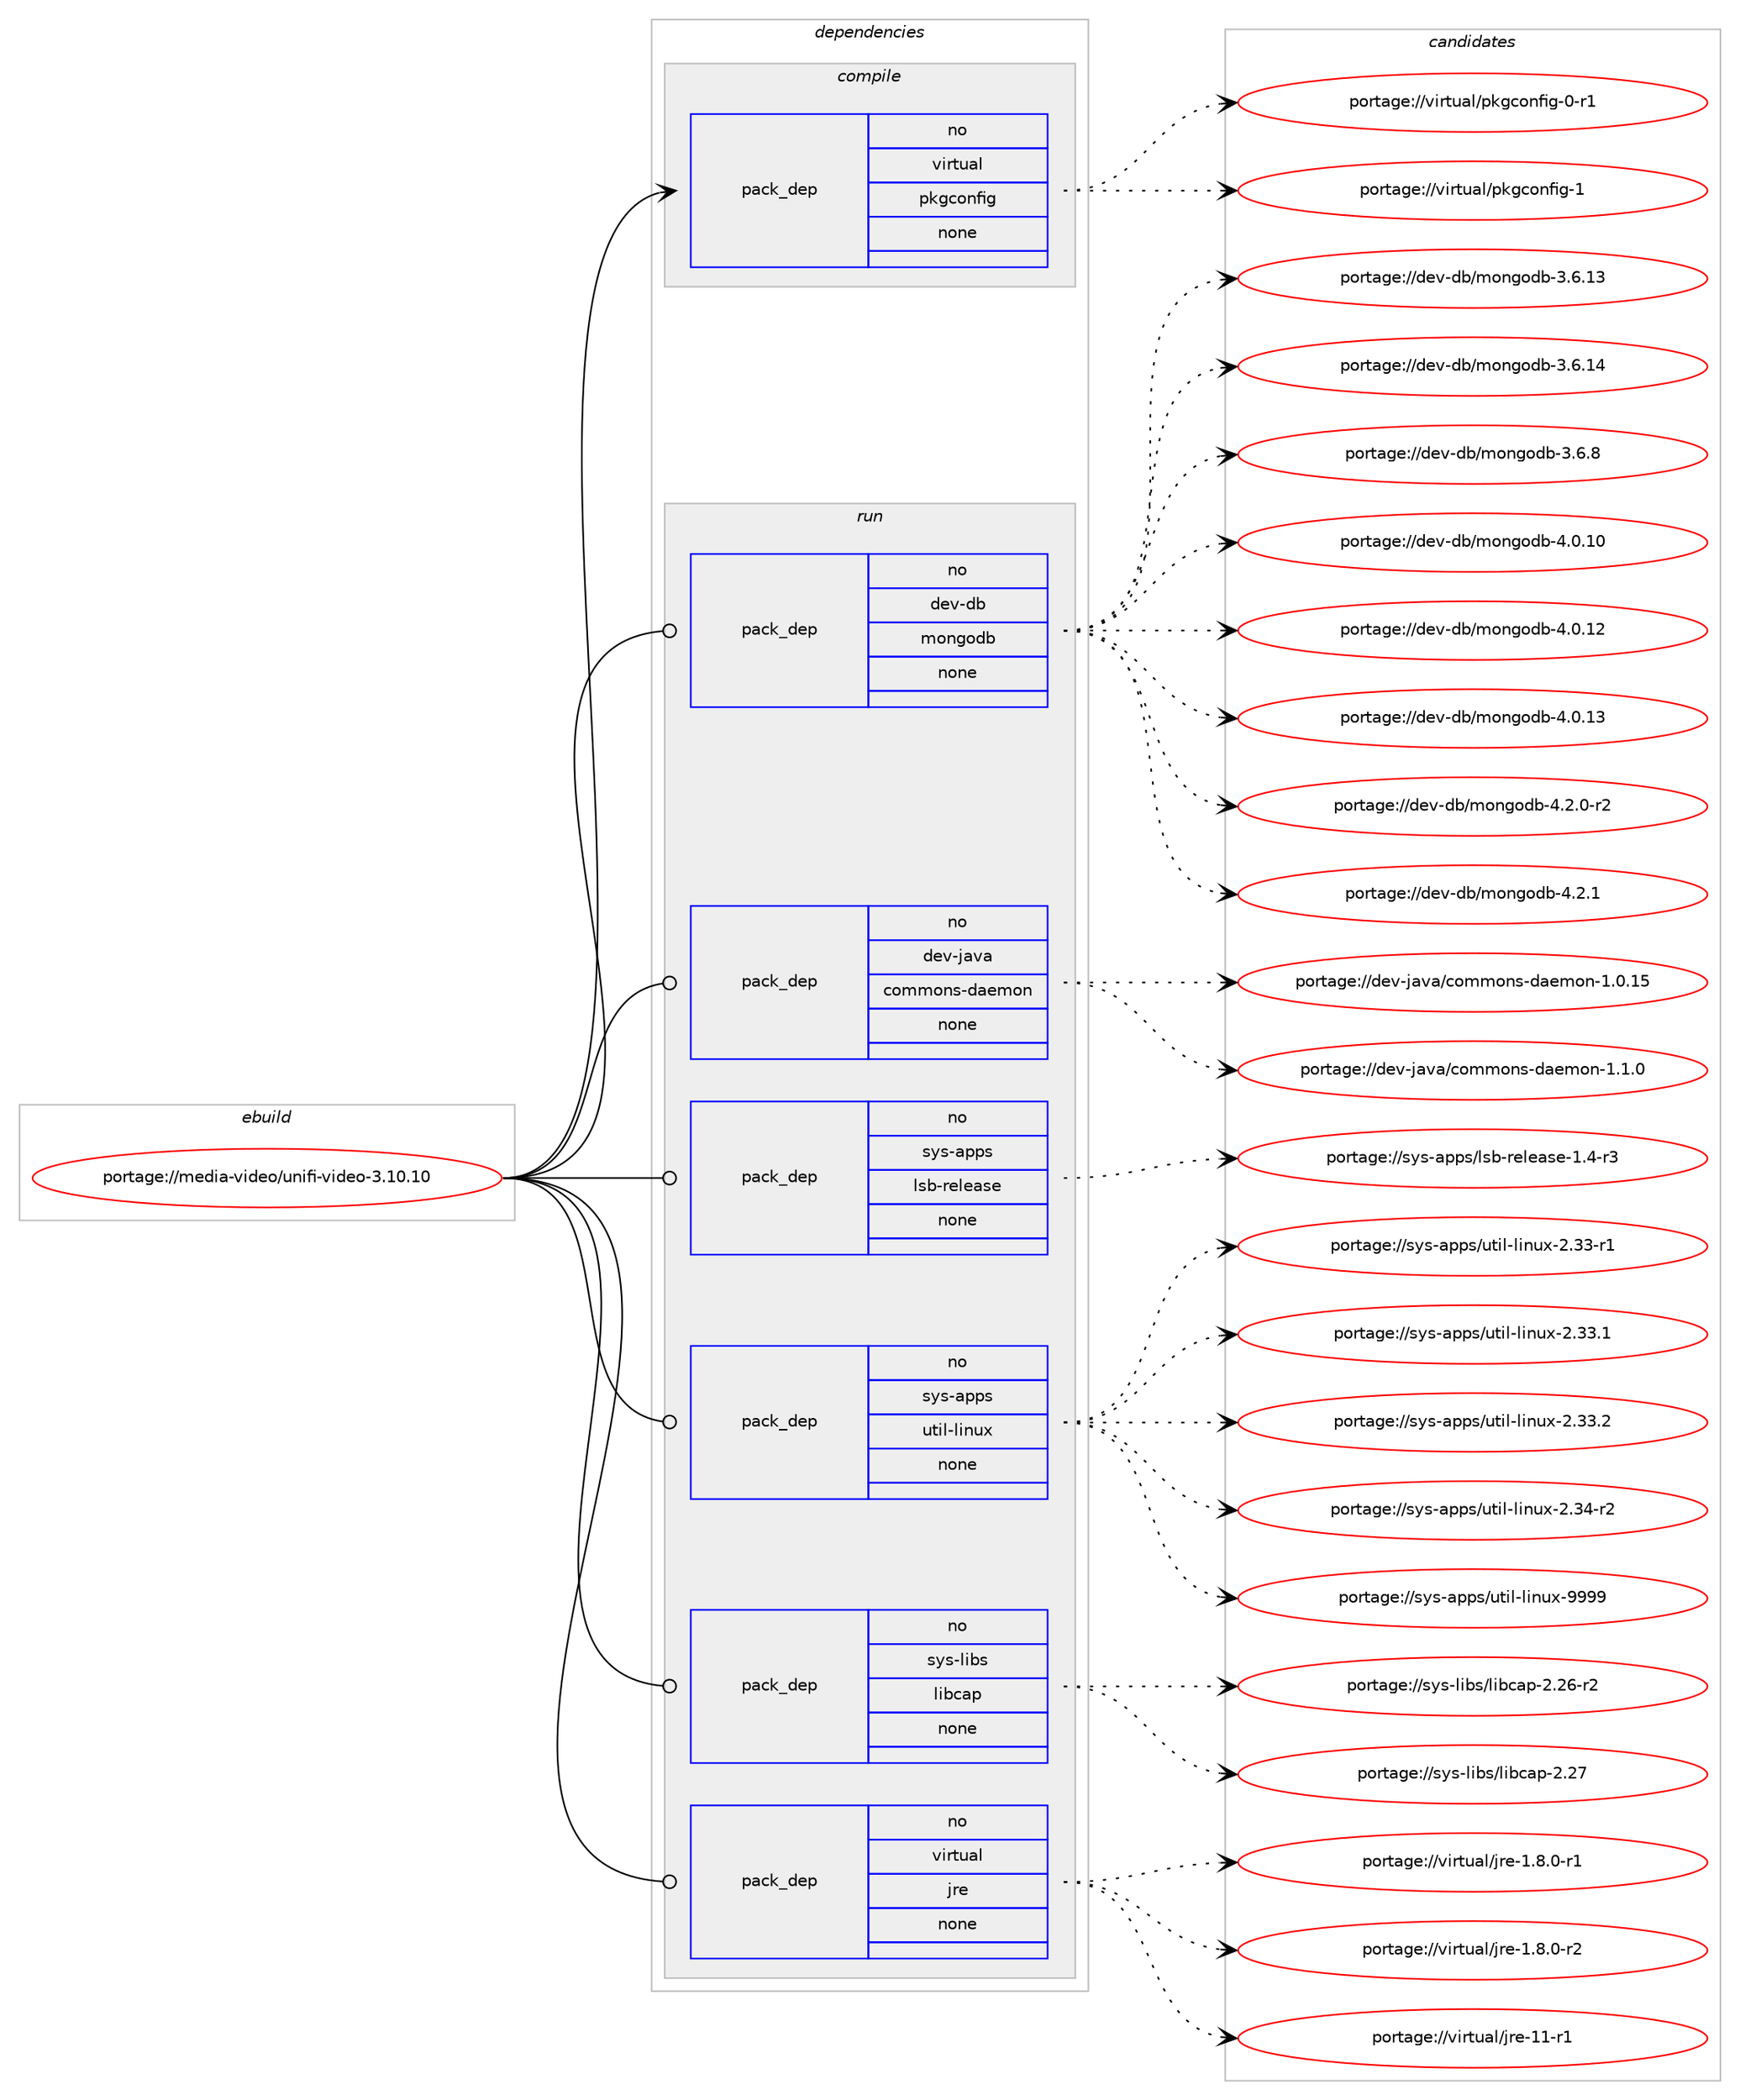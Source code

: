 digraph prolog {

# *************
# Graph options
# *************

newrank=true;
concentrate=true;
compound=true;
graph [rankdir=LR,fontname=Helvetica,fontsize=10,ranksep=1.5];#, ranksep=2.5, nodesep=0.2];
edge  [arrowhead=vee];
node  [fontname=Helvetica,fontsize=10];

# **********
# The ebuild
# **********

subgraph cluster_leftcol {
color=gray;
rank=same;
label=<<i>ebuild</i>>;
id [label="portage://media-video/unifi-video-3.10.10", color=red, width=4, href="../media-video/unifi-video-3.10.10.svg"];
}

# ****************
# The dependencies
# ****************

subgraph cluster_midcol {
color=gray;
label=<<i>dependencies</i>>;
subgraph cluster_compile {
fillcolor="#eeeeee";
style=filled;
label=<<i>compile</i>>;
subgraph pack252418 {
dependency343724 [label=<<TABLE BORDER="0" CELLBORDER="1" CELLSPACING="0" CELLPADDING="4" WIDTH="220"><TR><TD ROWSPAN="6" CELLPADDING="30">pack_dep</TD></TR><TR><TD WIDTH="110">no</TD></TR><TR><TD>virtual</TD></TR><TR><TD>pkgconfig</TD></TR><TR><TD>none</TD></TR><TR><TD></TD></TR></TABLE>>, shape=none, color=blue];
}
id:e -> dependency343724:w [weight=20,style="solid",arrowhead="vee"];
}
subgraph cluster_compileandrun {
fillcolor="#eeeeee";
style=filled;
label=<<i>compile and run</i>>;
}
subgraph cluster_run {
fillcolor="#eeeeee";
style=filled;
label=<<i>run</i>>;
subgraph pack252419 {
dependency343725 [label=<<TABLE BORDER="0" CELLBORDER="1" CELLSPACING="0" CELLPADDING="4" WIDTH="220"><TR><TD ROWSPAN="6" CELLPADDING="30">pack_dep</TD></TR><TR><TD WIDTH="110">no</TD></TR><TR><TD>dev-db</TD></TR><TR><TD>mongodb</TD></TR><TR><TD>none</TD></TR><TR><TD></TD></TR></TABLE>>, shape=none, color=blue];
}
id:e -> dependency343725:w [weight=20,style="solid",arrowhead="odot"];
subgraph pack252420 {
dependency343726 [label=<<TABLE BORDER="0" CELLBORDER="1" CELLSPACING="0" CELLPADDING="4" WIDTH="220"><TR><TD ROWSPAN="6" CELLPADDING="30">pack_dep</TD></TR><TR><TD WIDTH="110">no</TD></TR><TR><TD>dev-java</TD></TR><TR><TD>commons-daemon</TD></TR><TR><TD>none</TD></TR><TR><TD></TD></TR></TABLE>>, shape=none, color=blue];
}
id:e -> dependency343726:w [weight=20,style="solid",arrowhead="odot"];
subgraph pack252421 {
dependency343727 [label=<<TABLE BORDER="0" CELLBORDER="1" CELLSPACING="0" CELLPADDING="4" WIDTH="220"><TR><TD ROWSPAN="6" CELLPADDING="30">pack_dep</TD></TR><TR><TD WIDTH="110">no</TD></TR><TR><TD>sys-apps</TD></TR><TR><TD>lsb-release</TD></TR><TR><TD>none</TD></TR><TR><TD></TD></TR></TABLE>>, shape=none, color=blue];
}
id:e -> dependency343727:w [weight=20,style="solid",arrowhead="odot"];
subgraph pack252422 {
dependency343728 [label=<<TABLE BORDER="0" CELLBORDER="1" CELLSPACING="0" CELLPADDING="4" WIDTH="220"><TR><TD ROWSPAN="6" CELLPADDING="30">pack_dep</TD></TR><TR><TD WIDTH="110">no</TD></TR><TR><TD>sys-apps</TD></TR><TR><TD>util-linux</TD></TR><TR><TD>none</TD></TR><TR><TD></TD></TR></TABLE>>, shape=none, color=blue];
}
id:e -> dependency343728:w [weight=20,style="solid",arrowhead="odot"];
subgraph pack252423 {
dependency343729 [label=<<TABLE BORDER="0" CELLBORDER="1" CELLSPACING="0" CELLPADDING="4" WIDTH="220"><TR><TD ROWSPAN="6" CELLPADDING="30">pack_dep</TD></TR><TR><TD WIDTH="110">no</TD></TR><TR><TD>sys-libs</TD></TR><TR><TD>libcap</TD></TR><TR><TD>none</TD></TR><TR><TD></TD></TR></TABLE>>, shape=none, color=blue];
}
id:e -> dependency343729:w [weight=20,style="solid",arrowhead="odot"];
subgraph pack252424 {
dependency343730 [label=<<TABLE BORDER="0" CELLBORDER="1" CELLSPACING="0" CELLPADDING="4" WIDTH="220"><TR><TD ROWSPAN="6" CELLPADDING="30">pack_dep</TD></TR><TR><TD WIDTH="110">no</TD></TR><TR><TD>virtual</TD></TR><TR><TD>jre</TD></TR><TR><TD>none</TD></TR><TR><TD></TD></TR></TABLE>>, shape=none, color=blue];
}
id:e -> dependency343730:w [weight=20,style="solid",arrowhead="odot"];
}
}

# **************
# The candidates
# **************

subgraph cluster_choices {
rank=same;
color=gray;
label=<<i>candidates</i>>;

subgraph choice252418 {
color=black;
nodesep=1;
choiceportage11810511411611797108471121071039911111010210510345484511449 [label="portage://virtual/pkgconfig-0-r1", color=red, width=4,href="../virtual/pkgconfig-0-r1.svg"];
choiceportage1181051141161179710847112107103991111101021051034549 [label="portage://virtual/pkgconfig-1", color=red, width=4,href="../virtual/pkgconfig-1.svg"];
dependency343724:e -> choiceportage11810511411611797108471121071039911111010210510345484511449:w [style=dotted,weight="100"];
dependency343724:e -> choiceportage1181051141161179710847112107103991111101021051034549:w [style=dotted,weight="100"];
}
subgraph choice252419 {
color=black;
nodesep=1;
choiceportage1001011184510098471091111101031111009845514654464951 [label="portage://dev-db/mongodb-3.6.13", color=red, width=4,href="../dev-db/mongodb-3.6.13.svg"];
choiceportage1001011184510098471091111101031111009845514654464952 [label="portage://dev-db/mongodb-3.6.14", color=red, width=4,href="../dev-db/mongodb-3.6.14.svg"];
choiceportage10010111845100984710911111010311110098455146544656 [label="portage://dev-db/mongodb-3.6.8", color=red, width=4,href="../dev-db/mongodb-3.6.8.svg"];
choiceportage1001011184510098471091111101031111009845524648464948 [label="portage://dev-db/mongodb-4.0.10", color=red, width=4,href="../dev-db/mongodb-4.0.10.svg"];
choiceportage1001011184510098471091111101031111009845524648464950 [label="portage://dev-db/mongodb-4.0.12", color=red, width=4,href="../dev-db/mongodb-4.0.12.svg"];
choiceportage1001011184510098471091111101031111009845524648464951 [label="portage://dev-db/mongodb-4.0.13", color=red, width=4,href="../dev-db/mongodb-4.0.13.svg"];
choiceportage100101118451009847109111110103111100984552465046484511450 [label="portage://dev-db/mongodb-4.2.0-r2", color=red, width=4,href="../dev-db/mongodb-4.2.0-r2.svg"];
choiceportage10010111845100984710911111010311110098455246504649 [label="portage://dev-db/mongodb-4.2.1", color=red, width=4,href="../dev-db/mongodb-4.2.1.svg"];
dependency343725:e -> choiceportage1001011184510098471091111101031111009845514654464951:w [style=dotted,weight="100"];
dependency343725:e -> choiceportage1001011184510098471091111101031111009845514654464952:w [style=dotted,weight="100"];
dependency343725:e -> choiceportage10010111845100984710911111010311110098455146544656:w [style=dotted,weight="100"];
dependency343725:e -> choiceportage1001011184510098471091111101031111009845524648464948:w [style=dotted,weight="100"];
dependency343725:e -> choiceportage1001011184510098471091111101031111009845524648464950:w [style=dotted,weight="100"];
dependency343725:e -> choiceportage1001011184510098471091111101031111009845524648464951:w [style=dotted,weight="100"];
dependency343725:e -> choiceportage100101118451009847109111110103111100984552465046484511450:w [style=dotted,weight="100"];
dependency343725:e -> choiceportage10010111845100984710911111010311110098455246504649:w [style=dotted,weight="100"];
}
subgraph choice252420 {
color=black;
nodesep=1;
choiceportage1001011184510697118974799111109109111110115451009710110911111045494648464953 [label="portage://dev-java/commons-daemon-1.0.15", color=red, width=4,href="../dev-java/commons-daemon-1.0.15.svg"];
choiceportage10010111845106971189747991111091091111101154510097101109111110454946494648 [label="portage://dev-java/commons-daemon-1.1.0", color=red, width=4,href="../dev-java/commons-daemon-1.1.0.svg"];
dependency343726:e -> choiceportage1001011184510697118974799111109109111110115451009710110911111045494648464953:w [style=dotted,weight="100"];
dependency343726:e -> choiceportage10010111845106971189747991111091091111101154510097101109111110454946494648:w [style=dotted,weight="100"];
}
subgraph choice252421 {
color=black;
nodesep=1;
choiceportage115121115459711211211547108115984511410110810197115101454946524511451 [label="portage://sys-apps/lsb-release-1.4-r3", color=red, width=4,href="../sys-apps/lsb-release-1.4-r3.svg"];
dependency343727:e -> choiceportage115121115459711211211547108115984511410110810197115101454946524511451:w [style=dotted,weight="100"];
}
subgraph choice252422 {
color=black;
nodesep=1;
choiceportage1151211154597112112115471171161051084510810511011712045504651514511449 [label="portage://sys-apps/util-linux-2.33-r1", color=red, width=4,href="../sys-apps/util-linux-2.33-r1.svg"];
choiceportage1151211154597112112115471171161051084510810511011712045504651514649 [label="portage://sys-apps/util-linux-2.33.1", color=red, width=4,href="../sys-apps/util-linux-2.33.1.svg"];
choiceportage1151211154597112112115471171161051084510810511011712045504651514650 [label="portage://sys-apps/util-linux-2.33.2", color=red, width=4,href="../sys-apps/util-linux-2.33.2.svg"];
choiceportage1151211154597112112115471171161051084510810511011712045504651524511450 [label="portage://sys-apps/util-linux-2.34-r2", color=red, width=4,href="../sys-apps/util-linux-2.34-r2.svg"];
choiceportage115121115459711211211547117116105108451081051101171204557575757 [label="portage://sys-apps/util-linux-9999", color=red, width=4,href="../sys-apps/util-linux-9999.svg"];
dependency343728:e -> choiceportage1151211154597112112115471171161051084510810511011712045504651514511449:w [style=dotted,weight="100"];
dependency343728:e -> choiceportage1151211154597112112115471171161051084510810511011712045504651514649:w [style=dotted,weight="100"];
dependency343728:e -> choiceportage1151211154597112112115471171161051084510810511011712045504651514650:w [style=dotted,weight="100"];
dependency343728:e -> choiceportage1151211154597112112115471171161051084510810511011712045504651524511450:w [style=dotted,weight="100"];
dependency343728:e -> choiceportage115121115459711211211547117116105108451081051101171204557575757:w [style=dotted,weight="100"];
}
subgraph choice252423 {
color=black;
nodesep=1;
choiceportage11512111545108105981154710810598999711245504650544511450 [label="portage://sys-libs/libcap-2.26-r2", color=red, width=4,href="../sys-libs/libcap-2.26-r2.svg"];
choiceportage1151211154510810598115471081059899971124550465055 [label="portage://sys-libs/libcap-2.27", color=red, width=4,href="../sys-libs/libcap-2.27.svg"];
dependency343729:e -> choiceportage11512111545108105981154710810598999711245504650544511450:w [style=dotted,weight="100"];
dependency343729:e -> choiceportage1151211154510810598115471081059899971124550465055:w [style=dotted,weight="100"];
}
subgraph choice252424 {
color=black;
nodesep=1;
choiceportage11810511411611797108471061141014549465646484511449 [label="portage://virtual/jre-1.8.0-r1", color=red, width=4,href="../virtual/jre-1.8.0-r1.svg"];
choiceportage11810511411611797108471061141014549465646484511450 [label="portage://virtual/jre-1.8.0-r2", color=red, width=4,href="../virtual/jre-1.8.0-r2.svg"];
choiceportage11810511411611797108471061141014549494511449 [label="portage://virtual/jre-11-r1", color=red, width=4,href="../virtual/jre-11-r1.svg"];
dependency343730:e -> choiceportage11810511411611797108471061141014549465646484511449:w [style=dotted,weight="100"];
dependency343730:e -> choiceportage11810511411611797108471061141014549465646484511450:w [style=dotted,weight="100"];
dependency343730:e -> choiceportage11810511411611797108471061141014549494511449:w [style=dotted,weight="100"];
}
}

}
